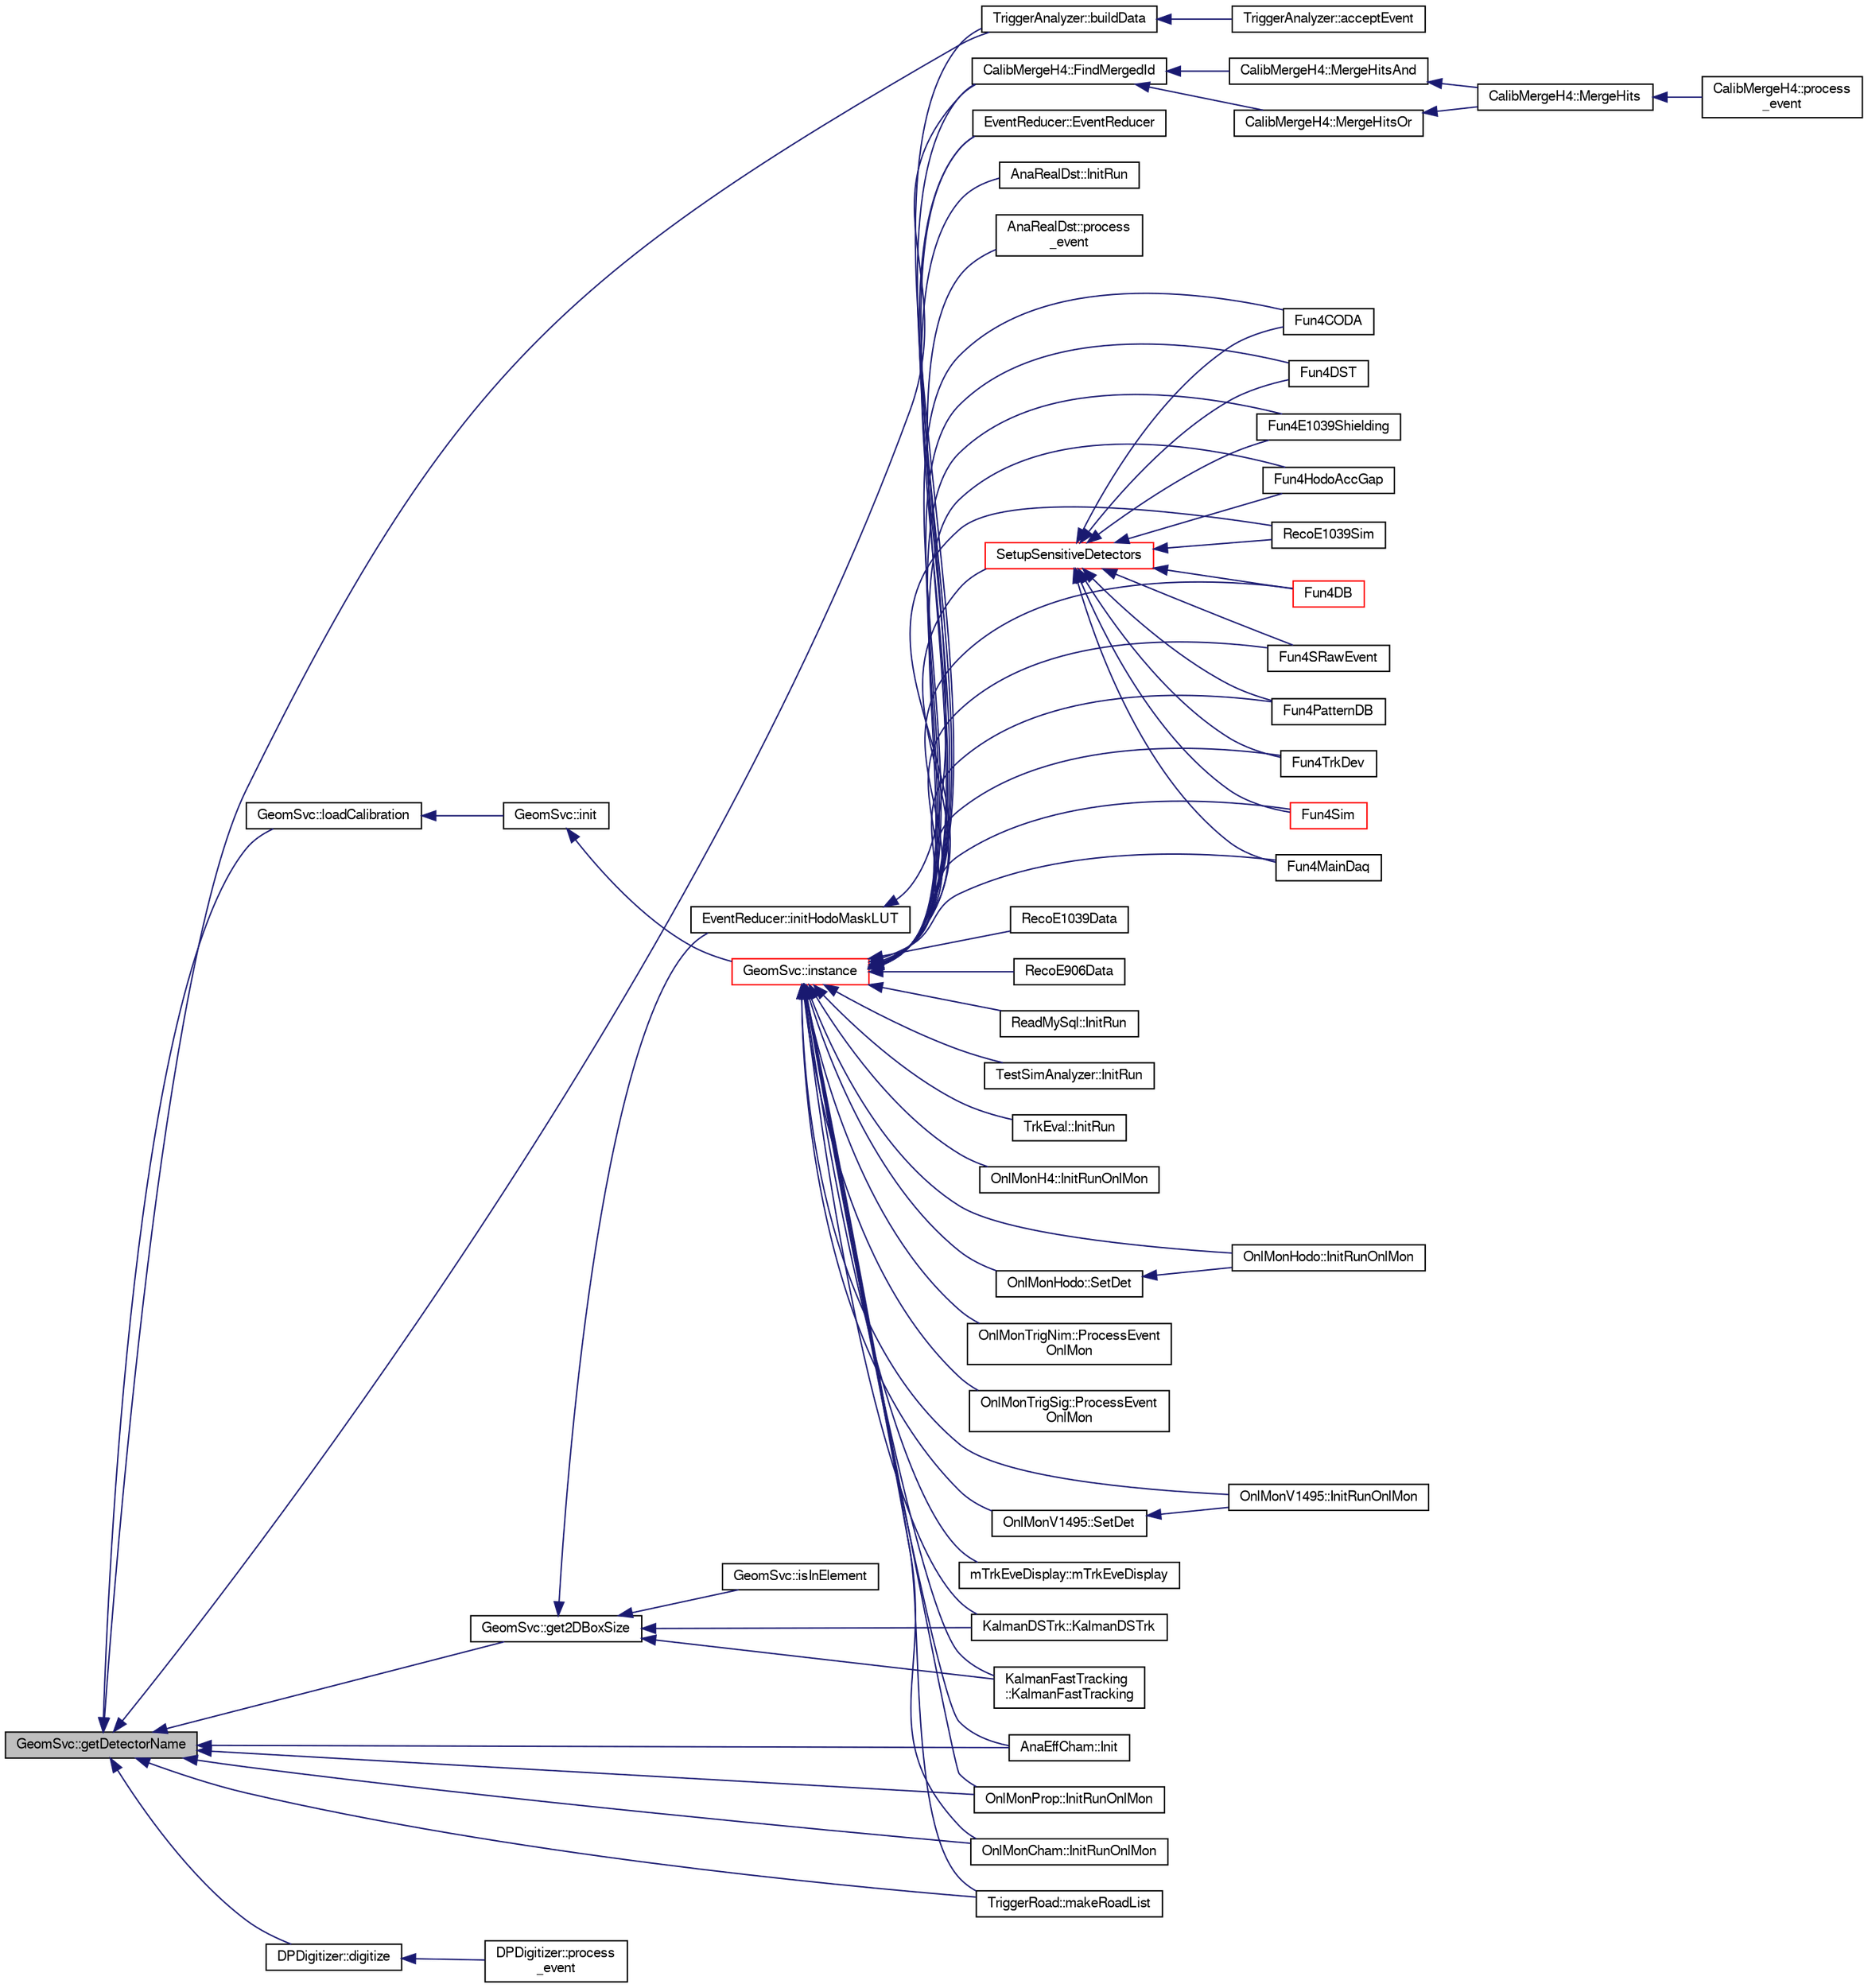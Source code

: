digraph "GeomSvc::getDetectorName"
{
  bgcolor="transparent";
  edge [fontname="FreeSans",fontsize="10",labelfontname="FreeSans",labelfontsize="10"];
  node [fontname="FreeSans",fontsize="10",shape=record];
  rankdir="LR";
  Node1 [label="GeomSvc::getDetectorName",height=0.2,width=0.4,color="black", fillcolor="grey75", style="filled" fontcolor="black"];
  Node1 -> Node2 [dir="back",color="midnightblue",fontsize="10",style="solid",fontname="FreeSans"];
  Node2 [label="TriggerAnalyzer::buildData",height=0.2,width=0.4,color="black",URL="$d6/deb/classTriggerAnalyzer.html#a095d42811ed0348e26a4e42b1cc12d49"];
  Node2 -> Node3 [dir="back",color="midnightblue",fontsize="10",style="solid",fontname="FreeSans"];
  Node3 [label="TriggerAnalyzer::acceptEvent",height=0.2,width=0.4,color="black",URL="$d6/deb/classTriggerAnalyzer.html#a51d0bd1fb5b3b41294f3772b4072ee2c"];
  Node1 -> Node4 [dir="back",color="midnightblue",fontsize="10",style="solid",fontname="FreeSans"];
  Node4 [label="DPDigitizer::digitize",height=0.2,width=0.4,color="black",URL="$d6/d98/classDPDigitizer.html#a9bf0122395ac7fcf5c832e78e52f4880",tooltip="main external call, fill the digi hit vector "];
  Node4 -> Node5 [dir="back",color="midnightblue",fontsize="10",style="solid",fontname="FreeSans"];
  Node5 [label="DPDigitizer::process\l_event",height=0.2,width=0.4,color="black",URL="$d6/d98/classDPDigitizer.html#a2d585e16710f9dc114334772f104869f",tooltip="event processing "];
  Node1 -> Node6 [dir="back",color="midnightblue",fontsize="10",style="solid",fontname="FreeSans"];
  Node6 [label="CalibMergeH4::FindMergedId",height=0.2,width=0.4,color="black",URL="$df/d49/classCalibMergeH4.html#a651755d39b1030cacdbf52a52ef67c63"];
  Node6 -> Node7 [dir="back",color="midnightblue",fontsize="10",style="solid",fontname="FreeSans"];
  Node7 [label="CalibMergeH4::MergeHitsAnd",height=0.2,width=0.4,color="black",URL="$df/d49/classCalibMergeH4.html#a04cb3900f6782caa8dcb187a50b06ec0"];
  Node7 -> Node8 [dir="back",color="midnightblue",fontsize="10",style="solid",fontname="FreeSans"];
  Node8 [label="CalibMergeH4::MergeHits",height=0.2,width=0.4,color="black",URL="$df/d49/classCalibMergeH4.html#a7a0917c307806ea9966b30af1be934fd"];
  Node8 -> Node9 [dir="back",color="midnightblue",fontsize="10",style="solid",fontname="FreeSans"];
  Node9 [label="CalibMergeH4::process\l_event",height=0.2,width=0.4,color="black",URL="$df/d49/classCalibMergeH4.html#a33959572b7e56019a5adeb354e11d08f"];
  Node6 -> Node10 [dir="back",color="midnightblue",fontsize="10",style="solid",fontname="FreeSans"];
  Node10 [label="CalibMergeH4::MergeHitsOr",height=0.2,width=0.4,color="black",URL="$df/d49/classCalibMergeH4.html#a15ba392457b428ba62c20e0b0cb39d7a"];
  Node10 -> Node8 [dir="back",color="midnightblue",fontsize="10",style="solid",fontname="FreeSans"];
  Node1 -> Node11 [dir="back",color="midnightblue",fontsize="10",style="solid",fontname="FreeSans"];
  Node11 [label="GeomSvc::get2DBoxSize",height=0.2,width=0.4,color="black",URL="$d0/da0/classGeomSvc.html#af4a7c6010841138de3cbcabe33ec8e03"];
  Node11 -> Node12 [dir="back",color="midnightblue",fontsize="10",style="solid",fontname="FreeSans"];
  Node12 [label="EventReducer::initHodoMaskLUT",height=0.2,width=0.4,color="black",URL="$d5/dda/classEventReducer.html#ae3e92e9415e867a14780af5c1d2ad78c"];
  Node12 -> Node13 [dir="back",color="midnightblue",fontsize="10",style="solid",fontname="FreeSans"];
  Node13 [label="EventReducer::EventReducer",height=0.2,width=0.4,color="black",URL="$d5/dda/classEventReducer.html#a561a06dc56cee12696d12ba18d207433"];
  Node11 -> Node14 [dir="back",color="midnightblue",fontsize="10",style="solid",fontname="FreeSans"];
  Node14 [label="GeomSvc::isInElement",height=0.2,width=0.4,color="black",URL="$d0/da0/classGeomSvc.html#a151fe7cb80312c1a81a03874ccedc303"];
  Node11 -> Node15 [dir="back",color="midnightblue",fontsize="10",style="solid",fontname="FreeSans"];
  Node15 [label="KalmanDSTrk::KalmanDSTrk",height=0.2,width=0.4,color="black",URL="$db/daa/classKalmanDSTrk.html#a2fb58f43f56bcfd897927d4b4464e390"];
  Node11 -> Node16 [dir="back",color="midnightblue",fontsize="10",style="solid",fontname="FreeSans"];
  Node16 [label="KalmanFastTracking\l::KalmanFastTracking",height=0.2,width=0.4,color="black",URL="$d3/d46/classKalmanFastTracking.html#a1f0655a7ab5073c08fe0bfa15930dc8c"];
  Node1 -> Node17 [dir="back",color="midnightblue",fontsize="10",style="solid",fontname="FreeSans"];
  Node17 [label="AnaEffCham::Init",height=0.2,width=0.4,color="black",URL="$db/d63/classAnaEffCham.html#a021930645fd4860443e719041e2c1604"];
  Node1 -> Node18 [dir="back",color="midnightblue",fontsize="10",style="solid",fontname="FreeSans"];
  Node18 [label="OnlMonProp::InitRunOnlMon",height=0.2,width=0.4,color="black",URL="$d7/dac/classOnlMonProp.html#aeb8c4230a23173cc8d3d27db00d98be0"];
  Node1 -> Node19 [dir="back",color="midnightblue",fontsize="10",style="solid",fontname="FreeSans"];
  Node19 [label="OnlMonCham::InitRunOnlMon",height=0.2,width=0.4,color="black",URL="$db/d15/classOnlMonCham.html#aaf9e68b3b806ed449fb7d5e3e54b03cd"];
  Node1 -> Node20 [dir="back",color="midnightblue",fontsize="10",style="solid",fontname="FreeSans"];
  Node20 [label="GeomSvc::loadCalibration",height=0.2,width=0.4,color="black",URL="$d0/da0/classGeomSvc.html#abc60088ed5985a796f5df18ae4299661"];
  Node20 -> Node21 [dir="back",color="midnightblue",fontsize="10",style="solid",fontname="FreeSans"];
  Node21 [label="GeomSvc::init",height=0.2,width=0.4,color="black",URL="$d0/da0/classGeomSvc.html#a96ec4efc82cbaed0b5623e4dd69385b6",tooltip="Initialization, either from MySQL or from ascii file. "];
  Node21 -> Node22 [dir="back",color="midnightblue",fontsize="10",style="solid",fontname="FreeSans"];
  Node22 [label="GeomSvc::instance",height=0.2,width=0.4,color="red",URL="$d0/da0/classGeomSvc.html#a2b7ecf5467120206b9479654c48ad7c4",tooltip="singlton instance "];
  Node22 -> Node17 [dir="back",color="midnightblue",fontsize="10",style="solid",fontname="FreeSans"];
  Node22 -> Node23 [dir="back",color="midnightblue",fontsize="10",style="solid",fontname="FreeSans"];
  Node23 [label="AnaRealDst::InitRun",height=0.2,width=0.4,color="black",URL="$d0/d63/classAnaRealDst.html#a0e3d58e69746659214a73bb9460ae7d7"];
  Node22 -> Node24 [dir="back",color="midnightblue",fontsize="10",style="solid",fontname="FreeSans"];
  Node24 [label="AnaRealDst::process\l_event",height=0.2,width=0.4,color="black",URL="$d0/d63/classAnaRealDst.html#a6aa1a7508e08769688d4259bed94b7ee"];
  Node22 -> Node25 [dir="back",color="midnightblue",fontsize="10",style="solid",fontname="FreeSans"];
  Node25 [label="Fun4CODA",height=0.2,width=0.4,color="black",URL="$db/dbe/Fun4CODA_8C.html#a1bbee777074605aa2a59ddf9b2b52742"];
  Node22 -> Node26 [dir="back",color="midnightblue",fontsize="10",style="solid",fontname="FreeSans"];
  Node26 [label="Fun4DST",height=0.2,width=0.4,color="black",URL="$de/daf/Fun4DST_8C.html#a6a43c5ad028285b022976fa872e60cbc"];
  Node22 -> Node27 [dir="back",color="midnightblue",fontsize="10",style="solid",fontname="FreeSans"];
  Node27 [label="Fun4E1039Shielding",height=0.2,width=0.4,color="black",URL="$d2/d24/Fun4E1039Shielding_8C.html#a42592782dd55d6e219305ff678a00dc2"];
  Node22 -> Node28 [dir="back",color="midnightblue",fontsize="10",style="solid",fontname="FreeSans"];
  Node28 [label="Fun4HodoAccGap",height=0.2,width=0.4,color="black",URL="$d6/d6a/Fun4HodoAccGap_8C.html#a7aaa0687f144d5e7b417d7e9ac5f36da"];
  Node22 -> Node29 [dir="back",color="midnightblue",fontsize="10",style="solid",fontname="FreeSans"];
  Node29 [label="RecoE1039Data",height=0.2,width=0.4,color="black",URL="$db/dea/RecoE1039Data_8C.html#a619388c470b52b98a611cb6f18ba24c1"];
  Node22 -> Node30 [dir="back",color="midnightblue",fontsize="10",style="solid",fontname="FreeSans"];
  Node30 [label="RecoE1039Sim",height=0.2,width=0.4,color="black",URL="$d0/d9c/RecoE1039Sim_8C.html#a07edfd7b51752cb53ea50911050a8511"];
  Node22 -> Node31 [dir="back",color="midnightblue",fontsize="10",style="solid",fontname="FreeSans"];
  Node31 [label="RecoE906Data",height=0.2,width=0.4,color="black",URL="$df/d0c/RecoE906Data_8C.html#ad032525ca693000ba382d14d82bf9f2b"];
  Node22 -> Node32 [dir="back",color="midnightblue",fontsize="10",style="solid",fontname="FreeSans"];
  Node32 [label="Fun4DB",height=0.2,width=0.4,color="red",URL="$df/dc0/Fun4DB_8C.html#a156048b96f7485e3cc410afbc05fc286"];
  Node22 -> Node33 [dir="back",color="midnightblue",fontsize="10",style="solid",fontname="FreeSans"];
  Node33 [label="Fun4SRawEvent",height=0.2,width=0.4,color="black",URL="$d8/de7/Fun4SRawEvent_8C.html#aaa9bb2e956ce860a8cb6e7845bcc4ed5"];
  Node22 -> Node34 [dir="back",color="midnightblue",fontsize="10",style="solid",fontname="FreeSans"];
  Node34 [label="Fun4PatternDB",height=0.2,width=0.4,color="black",URL="$d7/d66/Fun4PatternDB_8C.html#a9e68afec0dfdd12961d550386529d5eb"];
  Node22 -> Node35 [dir="back",color="midnightblue",fontsize="10",style="solid",fontname="FreeSans"];
  Node35 [label="Fun4TrkDev",height=0.2,width=0.4,color="black",URL="$d2/d3a/Fun4TrkDev_8C.html#abd98cf50196a6ad7cb2289d1f0442b73"];
  Node22 -> Node36 [dir="back",color="midnightblue",fontsize="10",style="solid",fontname="FreeSans"];
  Node36 [label="Fun4Sim",height=0.2,width=0.4,color="red",URL="$d7/d65/e1039-core_2macros_2Fun4Sim_8C.html#a5e9276116ae0064f58b288a1e0e4e3db"];
  Node22 -> Node37 [dir="back",color="midnightblue",fontsize="10",style="solid",fontname="FreeSans"];
  Node37 [label="SetupSensitiveDetectors",height=0.2,width=0.4,color="red",URL="$d9/d72/e1039-core_2macros_2G4__SensitiveDetectors_8C.html#af71e50cde83a891cd25129c49f742314"];
  Node37 -> Node25 [dir="back",color="midnightblue",fontsize="10",style="solid",fontname="FreeSans"];
  Node37 -> Node32 [dir="back",color="midnightblue",fontsize="10",style="solid",fontname="FreeSans"];
  Node37 -> Node26 [dir="back",color="midnightblue",fontsize="10",style="solid",fontname="FreeSans"];
  Node37 -> Node27 [dir="back",color="midnightblue",fontsize="10",style="solid",fontname="FreeSans"];
  Node37 -> Node28 [dir="back",color="midnightblue",fontsize="10",style="solid",fontname="FreeSans"];
  Node37 -> Node38 [dir="back",color="midnightblue",fontsize="10",style="solid",fontname="FreeSans"];
  Node38 [label="Fun4MainDaq",height=0.2,width=0.4,color="black",URL="$de/d00/e1039-analysis_2OnlMonDev_2Fun4MainDaq_8C.html#ac28bfcc626ab9a3b0aea03bad954a5e5"];
  Node37 -> Node34 [dir="back",color="midnightblue",fontsize="10",style="solid",fontname="FreeSans"];
  Node37 -> Node36 [dir="back",color="midnightblue",fontsize="10",style="solid",fontname="FreeSans"];
  Node37 -> Node33 [dir="back",color="midnightblue",fontsize="10",style="solid",fontname="FreeSans"];
  Node37 -> Node35 [dir="back",color="midnightblue",fontsize="10",style="solid",fontname="FreeSans"];
  Node37 -> Node30 [dir="back",color="midnightblue",fontsize="10",style="solid",fontname="FreeSans"];
  Node22 -> Node39 [dir="back",color="midnightblue",fontsize="10",style="solid",fontname="FreeSans"];
  Node39 [label="ReadMySql::InitRun",height=0.2,width=0.4,color="black",URL="$db/dda/classReadMySql.html#ab73b7895d9b3e258b58f31b66b93a827"];
  Node22 -> Node40 [dir="back",color="midnightblue",fontsize="10",style="solid",fontname="FreeSans"];
  Node40 [label="TestSimAnalyzer::InitRun",height=0.2,width=0.4,color="black",URL="$d6/d20/classTestSimAnalyzer.html#ae8f798f09366d821d98ff2a98e971146"];
  Node22 -> Node41 [dir="back",color="midnightblue",fontsize="10",style="solid",fontname="FreeSans"];
  Node41 [label="TrkEval::InitRun",height=0.2,width=0.4,color="black",URL="$de/d2f/classTrkEval.html#a4e05fcd4f4c77fbd435eadc894c931d6"];
  Node22 -> Node6 [dir="back",color="midnightblue",fontsize="10",style="solid",fontname="FreeSans"];
  Node22 -> Node38 [dir="back",color="midnightblue",fontsize="10",style="solid",fontname="FreeSans"];
  Node22 -> Node19 [dir="back",color="midnightblue",fontsize="10",style="solid",fontname="FreeSans"];
  Node22 -> Node42 [dir="back",color="midnightblue",fontsize="10",style="solid",fontname="FreeSans"];
  Node42 [label="OnlMonH4::InitRunOnlMon",height=0.2,width=0.4,color="black",URL="$d2/d02/classOnlMonH4.html#a4903332f47864785a12cf8f4938dd0c3"];
  Node22 -> Node43 [dir="back",color="midnightblue",fontsize="10",style="solid",fontname="FreeSans"];
  Node43 [label="OnlMonHodo::InitRunOnlMon",height=0.2,width=0.4,color="black",URL="$d8/dc8/classOnlMonHodo.html#a7722572b5da3befd0a1d4ccbae0f903d"];
  Node22 -> Node44 [dir="back",color="midnightblue",fontsize="10",style="solid",fontname="FreeSans"];
  Node44 [label="OnlMonHodo::SetDet",height=0.2,width=0.4,color="black",URL="$d8/dc8/classOnlMonHodo.html#ac8f6f8a8bbdcbc277b1d8ecffbf91bfe"];
  Node44 -> Node43 [dir="back",color="midnightblue",fontsize="10",style="solid",fontname="FreeSans"];
  Node22 -> Node18 [dir="back",color="midnightblue",fontsize="10",style="solid",fontname="FreeSans"];
  Node22 -> Node45 [dir="back",color="midnightblue",fontsize="10",style="solid",fontname="FreeSans"];
  Node45 [label="OnlMonTrigNim::ProcessEvent\lOnlMon",height=0.2,width=0.4,color="black",URL="$d2/d9d/classOnlMonTrigNim.html#ae5288ba2b767db89f6690ca8c2529ec5"];
  Node22 -> Node46 [dir="back",color="midnightblue",fontsize="10",style="solid",fontname="FreeSans"];
  Node46 [label="OnlMonTrigSig::ProcessEvent\lOnlMon",height=0.2,width=0.4,color="black",URL="$dc/dae/classOnlMonTrigSig.html#a138528b06e4b34c068a6db325aa5e7f0"];
  Node22 -> Node47 [dir="back",color="midnightblue",fontsize="10",style="solid",fontname="FreeSans"];
  Node47 [label="OnlMonV1495::InitRunOnlMon",height=0.2,width=0.4,color="black",URL="$d6/d41/classOnlMonV1495.html#a89a01d9a67e3993664c0ebaa343bdf77"];
  Node22 -> Node48 [dir="back",color="midnightblue",fontsize="10",style="solid",fontname="FreeSans"];
  Node48 [label="OnlMonV1495::SetDet",height=0.2,width=0.4,color="black",URL="$d6/d41/classOnlMonV1495.html#a603a264ad8444fba842f88df948c7de6"];
  Node48 -> Node47 [dir="back",color="midnightblue",fontsize="10",style="solid",fontname="FreeSans"];
  Node22 -> Node49 [dir="back",color="midnightblue",fontsize="10",style="solid",fontname="FreeSans"];
  Node49 [label="mTrkEveDisplay::mTrkEveDisplay",height=0.2,width=0.4,color="black",URL="$d3/de7/classmTrkEveDisplay.html#abc03dc6404f025d5c12e9d187389e6be"];
  Node22 -> Node50 [dir="back",color="midnightblue",fontsize="10",style="solid",fontname="FreeSans"];
  Node50 [label="TriggerRoad::makeRoadList",height=0.2,width=0.4,color="black",URL="$d5/d72/classTriggerRoad.html#a1d36c47262de34a3324f2ad2f35b8881"];
  Node22 -> Node13 [dir="back",color="midnightblue",fontsize="10",style="solid",fontname="FreeSans"];
  Node22 -> Node16 [dir="back",color="midnightblue",fontsize="10",style="solid",fontname="FreeSans"];
  Node22 -> Node2 [dir="back",color="midnightblue",fontsize="10",style="solid",fontname="FreeSans"];
  Node22 -> Node15 [dir="back",color="midnightblue",fontsize="10",style="solid",fontname="FreeSans"];
  Node1 -> Node50 [dir="back",color="midnightblue",fontsize="10",style="solid",fontname="FreeSans"];
}
